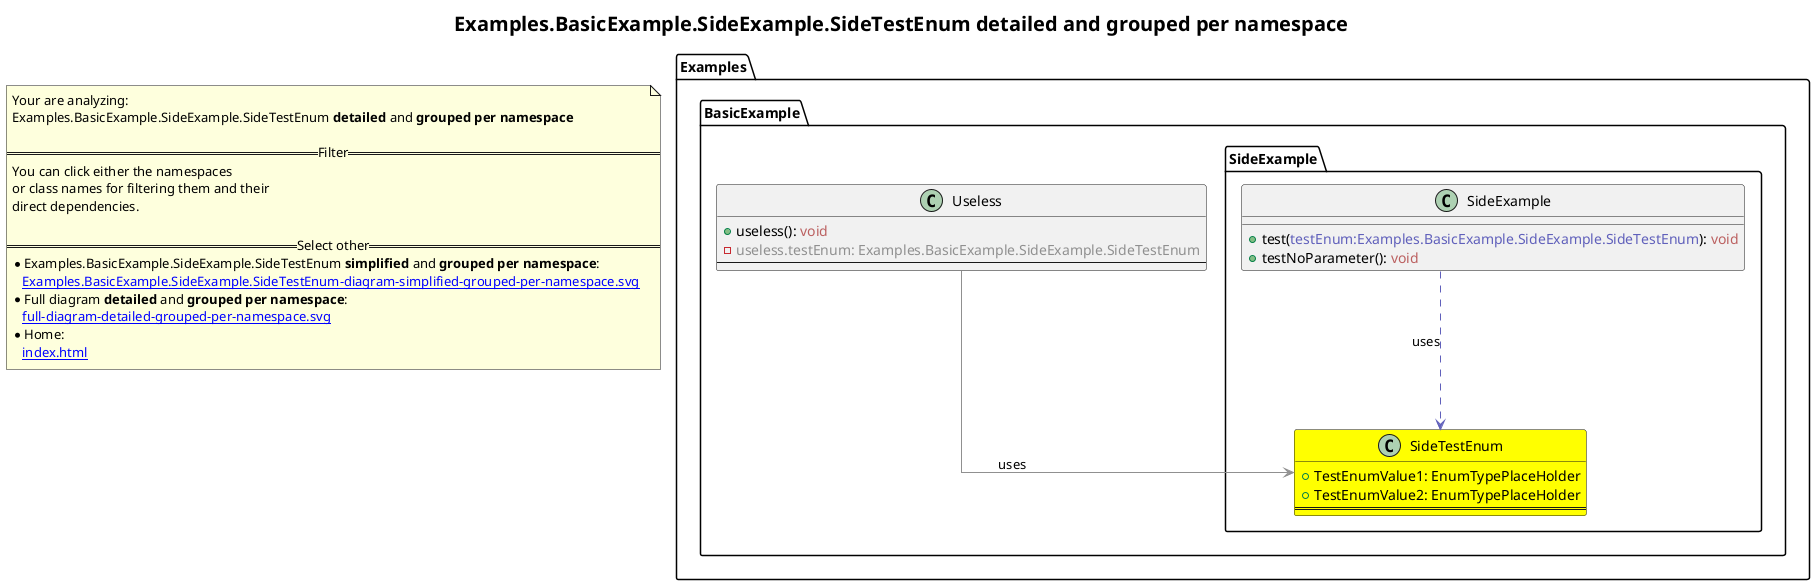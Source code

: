 @startuml
skinparam linetype ortho
title <size:20>Examples.BasicExample.SideExample.SideTestEnum **detailed** and **grouped per namespace**</size>
note "Your are analyzing:\nExamples.BasicExample.SideExample.SideTestEnum **detailed** and **grouped per namespace**\n\n==Filter==\nYou can click either the namespaces \nor class names for filtering them and their\ndirect dependencies.\n\n==Select other==\n* Examples.BasicExample.SideExample.SideTestEnum **simplified** and **grouped per namespace**:\n   [[Examples.BasicExample.SideExample.SideTestEnum-diagram-simplified-grouped-per-namespace.svg]]\n* Full diagram **detailed** and **grouped per namespace**:\n   [[full-diagram-detailed-grouped-per-namespace.svg]]\n* Home:\n   [[index.html]]" as FloatingNote
namespace Examples [[Examples-diagram-detailed-grouped-per-namespace.svg]] {
namespace Examples.BasicExample [[Examples.BasicExample-diagram-detailed-grouped-per-namespace.svg]] {
  class Examples.BasicExample.Useless [[Examples.BasicExample.Useless-diagram-detailed-grouped-per-namespace.svg]]  {
    + useless(<font color="6060BB"></font>): <font color="BB6060">void</font>
    - <font color="909090">useless.testEnum: Examples.BasicExample.SideExample.SideTestEnum</font>
--
  }
'Compared namespace Examples.BasicExample [[Examples.BasicExample-diagram-detailed-grouped-per-namespace.svg]] { with last element of   }
' Closing all previous_sub_namespace_list namespace None because file analysis is finished.
' Closing namespace BasicExample
}
' Closing namespace Examples
}
namespace Examples [[Examples-diagram-detailed-grouped-per-namespace.svg]] {
namespace Examples.BasicExample [[Examples.BasicExample-diagram-detailed-grouped-per-namespace.svg]] {
namespace Examples.BasicExample.SideExample [[Examples.BasicExample.SideExample-diagram-detailed-grouped-per-namespace.svg]] {
    class Examples.BasicExample.SideExample.SideTestEnum [[Examples.BasicExample.SideExample.SideTestEnum-diagram-detailed-grouped-per-namespace.svg]] #yellow {
      + TestEnumValue1: EnumTypePlaceHolder
      + TestEnumValue2: EnumTypePlaceHolder
==
    }
    class Examples.BasicExample.SideExample.SideExample [[Examples.BasicExample.SideExample.SideExample-diagram-detailed-grouped-per-namespace.svg]]  {
      + test(<font color="6060BB">testEnum:Examples.BasicExample.SideExample.SideTestEnum</font>): <font color="BB6060">void</font>
      + testNoParameter(<font color="6060BB"></font>): <font color="BB6060">void</font>
    }
'Compared namespace Examples.BasicExample.SideExample [[Examples.BasicExample.SideExample-diagram-detailed-grouped-per-namespace.svg]] { with last element of     }
' Closing all previous_sub_namespace_list namespace None because file analysis is finished.
' Closing namespace SideExample
}
' Closing namespace BasicExample
}
' Closing namespace Examples
}
 ' *************************************** 
 ' *************************************** 
 ' *************************************** 
' Class relations extracted from namespace:
' Examples.BasicExample
Examples.BasicExample.Useless -[#909090]-> Examples.BasicExample.SideExample.SideTestEnum  : uses 
' Class relations extracted from namespace:
' Examples.BasicExample.SideExample
Examples.BasicExample.SideExample.SideExample .[#6060BB].> Examples.BasicExample.SideExample.SideTestEnum  : uses 
@enduml